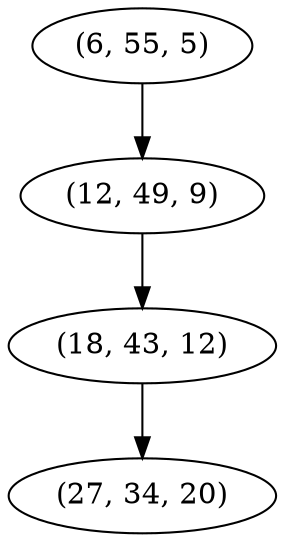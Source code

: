 digraph tree {
    "(6, 55, 5)";
    "(12, 49, 9)";
    "(18, 43, 12)";
    "(27, 34, 20)";
    "(6, 55, 5)" -> "(12, 49, 9)";
    "(12, 49, 9)" -> "(18, 43, 12)";
    "(18, 43, 12)" -> "(27, 34, 20)";
}
